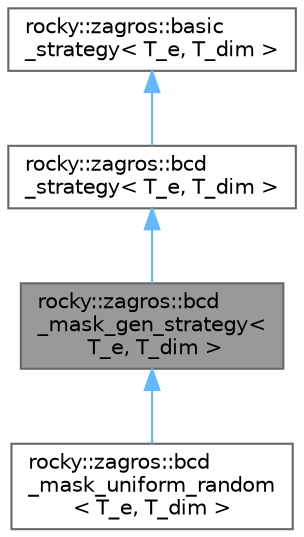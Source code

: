 digraph "rocky::zagros::bcd_mask_gen_strategy&lt; T_e, T_dim &gt;"
{
 // LATEX_PDF_SIZE
  bgcolor="transparent";
  edge [fontname=Helvetica,fontsize=10,labelfontname=Helvetica,labelfontsize=10];
  node [fontname=Helvetica,fontsize=10,shape=box,height=0.2,width=0.4];
  Node1 [label="rocky::zagros::bcd\l_mask_gen_strategy\<\l T_e, T_dim \>",height=0.2,width=0.4,color="gray40", fillcolor="grey60", style="filled", fontcolor="black",tooltip="Interface for bcd mask generation strategies."];
  Node2 -> Node1 [dir="back",color="steelblue1",style="solid"];
  Node2 [label="rocky::zagros::bcd\l_strategy\< T_e, T_dim \>",height=0.2,width=0.4,color="gray40", fillcolor="white", style="filled",URL="$classrocky_1_1zagros_1_1bcd__strategy.html",tooltip="Interface for blocked descent strategies."];
  Node3 -> Node2 [dir="back",color="steelblue1",style="solid"];
  Node3 [label="rocky::zagros::basic\l_strategy\< T_e, T_dim \>",height=0.2,width=0.4,color="gray40", fillcolor="white", style="filled",URL="$classrocky_1_1zagros_1_1basic__strategy.html",tooltip="Interface for all strategies."];
  Node1 -> Node4 [dir="back",color="steelblue1",style="solid"];
  Node4 [label="rocky::zagros::bcd\l_mask_uniform_random\l\< T_e, T_dim \>",height=0.2,width=0.4,color="gray40", fillcolor="white", style="filled",URL="$classrocky_1_1zagros_1_1bcd__mask__uniform__random.html",tooltip="Uniform mask generator."];
}
